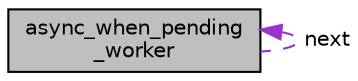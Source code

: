 digraph "async_when_pending_worker"
{
 // LATEX_PDF_SIZE
  edge [fontname="Helvetica",fontsize="10",labelfontname="Helvetica",labelfontsize="10"];
  node [fontname="Helvetica",fontsize="10",shape=record];
  Node1 [label="async_when_pending\l_worker",height=0.2,width=0.4,color="black", fillcolor="grey75", style="filled", fontcolor="black",tooltip="A \"worker\" instance used by an async_context."];
  Node1 -> Node1 [dir="back",color="darkorchid3",fontsize="10",style="dashed",label=" next" ,fontname="Helvetica"];
}
